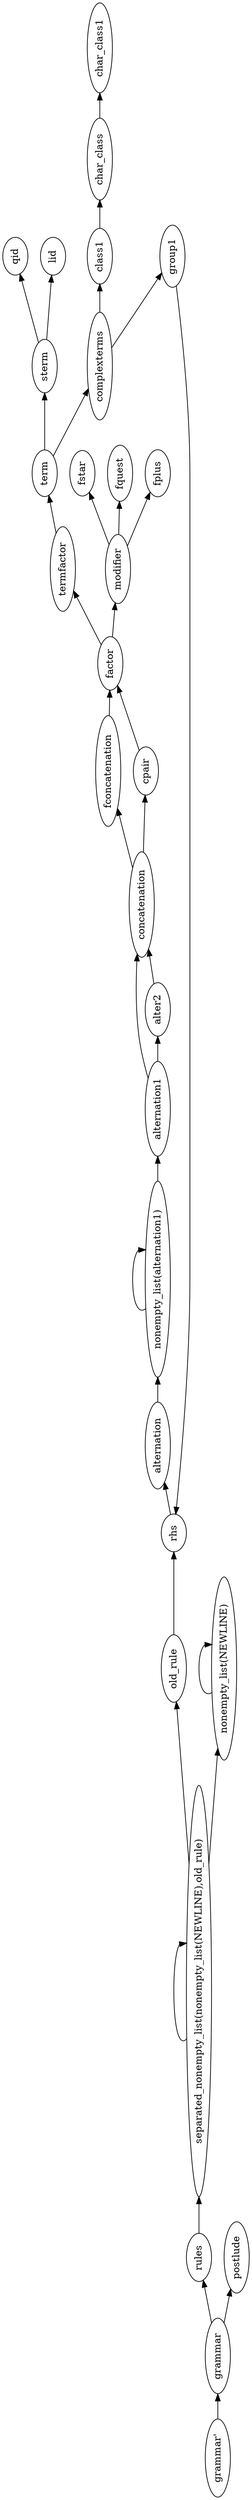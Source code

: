 digraph G {
orientation = landscape;
rankdir = LR;
ratio = compress;
nt0 [ label="grammar'" ] ;
nt1 [ label="termfactor" ] ;
nt2 [ label="term" ] ;
nt3 [ label="sterm" ] ;
nt4 [ label="separated_nonempty_list(nonempty_list(NEWLINE),old_rule)" ] ;
nt5 [ label="rules" ] ;
nt6 [ label="rhs" ] ;
nt7 [ label="qid" ] ;
nt8 [ label="postlude" ] ;
nt9 [ label="old_rule" ] ;
nt10 [ label="nonempty_list(alternation1)" ] ;
nt11 [ label="nonempty_list(NEWLINE)" ] ;
nt12 [ label="modifier" ] ;
nt13 [ label="lid" ] ;
nt14 [ label="group1" ] ;
nt15 [ label="grammar" ] ;
nt16 [ label="fstar" ] ;
nt17 [ label="fquest" ] ;
nt18 [ label="fplus" ] ;
nt19 [ label="fconcatenation" ] ;
nt20 [ label="factor" ] ;
nt21 [ label="cpair" ] ;
nt22 [ label="concatenation" ] ;
nt23 [ label="complexterms" ] ;
nt24 [ label="class1" ] ;
nt25 [ label="char_class1" ] ;
nt26 [ label="char_class" ] ;
nt27 [ label="alternation1" ] ;
nt28 [ label="alternation" ] ;
nt29 [ label="alter2" ] ;
nt0 -> nt15 [ label="" ] ;
nt1 -> nt2 [ label="" ] ;
nt2 -> nt3 [ label="" ] ;
nt2 -> nt23 [ label="" ] ;
nt3 -> nt7 [ label="" ] ;
nt3 -> nt13 [ label="" ] ;
nt4 -> nt4 [ label="" ] ;
nt4 -> nt9 [ label="" ] ;
nt4 -> nt11 [ label="" ] ;
nt5 -> nt4 [ label="" ] ;
nt6 -> nt28 [ label="" ] ;
nt9 -> nt6 [ label="" ] ;
nt10 -> nt10 [ label="" ] ;
nt10 -> nt27 [ label="" ] ;
nt11 -> nt11 [ label="" ] ;
nt12 -> nt16 [ label="" ] ;
nt12 -> nt17 [ label="" ] ;
nt12 -> nt18 [ label="" ] ;
nt14 -> nt6 [ label="" ] ;
nt15 -> nt5 [ label="" ] ;
nt15 -> nt8 [ label="" ] ;
nt19 -> nt20 [ label="" ] ;
nt20 -> nt1 [ label="" ] ;
nt20 -> nt12 [ label="" ] ;
nt21 -> nt20 [ label="" ] ;
nt22 -> nt19 [ label="" ] ;
nt22 -> nt21 [ label="" ] ;
nt23 -> nt14 [ label="" ] ;
nt23 -> nt24 [ label="" ] ;
nt24 -> nt26 [ label="" ] ;
nt26 -> nt25 [ label="" ] ;
nt27 -> nt22 [ label="" ] ;
nt27 -> nt29 [ label="" ] ;
nt28 -> nt10 [ label="" ] ;
nt29 -> nt22 [ label="" ] ;

}
